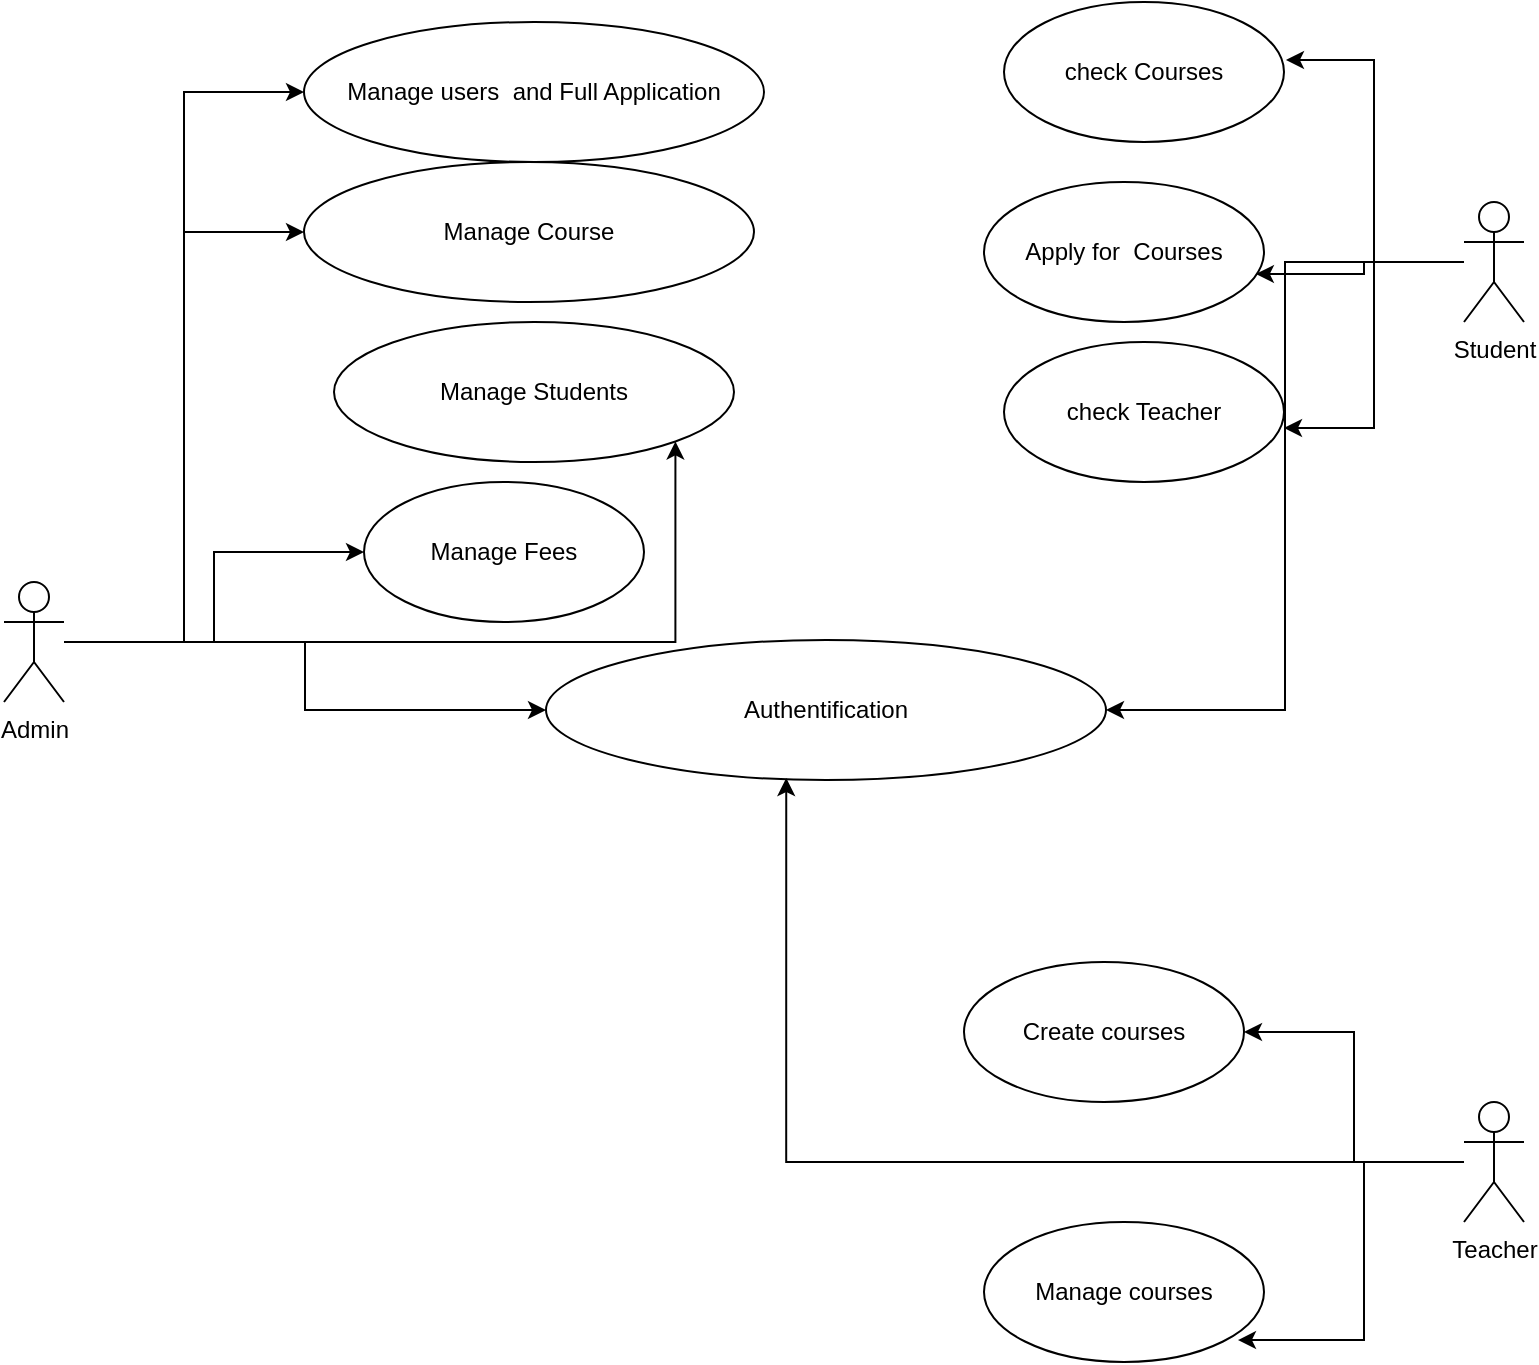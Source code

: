 <mxfile version="14.6.13" type="device"><diagram id="1jg5SYUSBHHV9solHfTn" name="Page-1"><mxGraphModel dx="1358" dy="816" grid="1" gridSize="10" guides="1" tooltips="1" connect="1" arrows="1" fold="1" page="1" pageScale="1" pageWidth="850" pageHeight="1100" math="0" shadow="0"><root><mxCell id="0"/><mxCell id="1" parent="0"/><mxCell id="9QYIxICxMkw6wo1wOJsj-20" style="edgeStyle=orthogonalEdgeStyle;rounded=0;orthogonalLoop=1;jettySize=auto;html=1;entryX=0;entryY=0.5;entryDx=0;entryDy=0;" edge="1" parent="1" source="9QYIxICxMkw6wo1wOJsj-1" target="9QYIxICxMkw6wo1wOJsj-3"><mxGeometry relative="1" as="geometry"/></mxCell><mxCell id="9QYIxICxMkw6wo1wOJsj-23" style="edgeStyle=orthogonalEdgeStyle;rounded=0;orthogonalLoop=1;jettySize=auto;html=1;" edge="1" parent="1" source="9QYIxICxMkw6wo1wOJsj-1" target="9QYIxICxMkw6wo1wOJsj-13"><mxGeometry relative="1" as="geometry"/></mxCell><mxCell id="9QYIxICxMkw6wo1wOJsj-24" style="edgeStyle=orthogonalEdgeStyle;rounded=0;orthogonalLoop=1;jettySize=auto;html=1;entryX=1;entryY=1;entryDx=0;entryDy=0;" edge="1" parent="1" source="9QYIxICxMkw6wo1wOJsj-1" target="9QYIxICxMkw6wo1wOJsj-12"><mxGeometry relative="1" as="geometry"/></mxCell><mxCell id="9QYIxICxMkw6wo1wOJsj-25" style="edgeStyle=orthogonalEdgeStyle;rounded=0;orthogonalLoop=1;jettySize=auto;html=1;entryX=0;entryY=0.5;entryDx=0;entryDy=0;" edge="1" parent="1" source="9QYIxICxMkw6wo1wOJsj-1" target="9QYIxICxMkw6wo1wOJsj-9"><mxGeometry relative="1" as="geometry"/></mxCell><mxCell id="9QYIxICxMkw6wo1wOJsj-38" style="edgeStyle=orthogonalEdgeStyle;rounded=0;orthogonalLoop=1;jettySize=auto;html=1;entryX=0;entryY=0.5;entryDx=0;entryDy=0;" edge="1" parent="1" source="9QYIxICxMkw6wo1wOJsj-1" target="9QYIxICxMkw6wo1wOJsj-8"><mxGeometry relative="1" as="geometry"/></mxCell><mxCell id="9QYIxICxMkw6wo1wOJsj-1" value="Admin" style="shape=umlActor;verticalLabelPosition=bottom;verticalAlign=top;html=1;" vertex="1" parent="1"><mxGeometry x="40" y="300" width="30" height="60" as="geometry"/></mxCell><mxCell id="9QYIxICxMkw6wo1wOJsj-3" value="Authentification" style="ellipse;whiteSpace=wrap;html=1;" vertex="1" parent="1"><mxGeometry x="311" y="329" width="280" height="70" as="geometry"/></mxCell><mxCell id="9QYIxICxMkw6wo1wOJsj-32" style="edgeStyle=orthogonalEdgeStyle;rounded=0;orthogonalLoop=1;jettySize=auto;html=1;entryX=1.007;entryY=0.414;entryDx=0;entryDy=0;entryPerimeter=0;" edge="1" parent="1" source="9QYIxICxMkw6wo1wOJsj-4" target="9QYIxICxMkw6wo1wOJsj-29"><mxGeometry relative="1" as="geometry"/></mxCell><mxCell id="9QYIxICxMkw6wo1wOJsj-33" style="edgeStyle=orthogonalEdgeStyle;rounded=0;orthogonalLoop=1;jettySize=auto;html=1;entryX=1;entryY=0.614;entryDx=0;entryDy=0;entryPerimeter=0;" edge="1" parent="1" source="9QYIxICxMkw6wo1wOJsj-4" target="9QYIxICxMkw6wo1wOJsj-31"><mxGeometry relative="1" as="geometry"/></mxCell><mxCell id="9QYIxICxMkw6wo1wOJsj-34" style="edgeStyle=orthogonalEdgeStyle;rounded=0;orthogonalLoop=1;jettySize=auto;html=1;entryX=0.971;entryY=0.657;entryDx=0;entryDy=0;entryPerimeter=0;" edge="1" parent="1" source="9QYIxICxMkw6wo1wOJsj-4" target="9QYIxICxMkw6wo1wOJsj-30"><mxGeometry relative="1" as="geometry"/></mxCell><mxCell id="9QYIxICxMkw6wo1wOJsj-35" style="edgeStyle=orthogonalEdgeStyle;rounded=0;orthogonalLoop=1;jettySize=auto;html=1;entryX=1;entryY=0.5;entryDx=0;entryDy=0;" edge="1" parent="1" source="9QYIxICxMkw6wo1wOJsj-4" target="9QYIxICxMkw6wo1wOJsj-3"><mxGeometry relative="1" as="geometry"/></mxCell><mxCell id="9QYIxICxMkw6wo1wOJsj-4" value="Student" style="shape=umlActor;verticalLabelPosition=bottom;verticalAlign=top;html=1;" vertex="1" parent="1"><mxGeometry x="770" y="110" width="30" height="60" as="geometry"/></mxCell><mxCell id="9QYIxICxMkw6wo1wOJsj-36" style="edgeStyle=orthogonalEdgeStyle;rounded=0;orthogonalLoop=1;jettySize=auto;html=1;entryX=0.429;entryY=0.986;entryDx=0;entryDy=0;entryPerimeter=0;" edge="1" parent="1" source="9QYIxICxMkw6wo1wOJsj-5" target="9QYIxICxMkw6wo1wOJsj-3"><mxGeometry relative="1" as="geometry"/></mxCell><mxCell id="9QYIxICxMkw6wo1wOJsj-37" style="edgeStyle=orthogonalEdgeStyle;rounded=0;orthogonalLoop=1;jettySize=auto;html=1;" edge="1" parent="1" source="9QYIxICxMkw6wo1wOJsj-5" target="9QYIxICxMkw6wo1wOJsj-28"><mxGeometry relative="1" as="geometry"/></mxCell><mxCell id="9QYIxICxMkw6wo1wOJsj-41" style="edgeStyle=orthogonalEdgeStyle;rounded=0;orthogonalLoop=1;jettySize=auto;html=1;entryX=0.907;entryY=0.843;entryDx=0;entryDy=0;entryPerimeter=0;" edge="1" parent="1" source="9QYIxICxMkw6wo1wOJsj-5" target="9QYIxICxMkw6wo1wOJsj-39"><mxGeometry relative="1" as="geometry"/></mxCell><mxCell id="9QYIxICxMkw6wo1wOJsj-5" value="Teacher" style="shape=umlActor;verticalLabelPosition=bottom;verticalAlign=top;html=1;" vertex="1" parent="1"><mxGeometry x="770" y="560" width="30" height="60" as="geometry"/></mxCell><mxCell id="9QYIxICxMkw6wo1wOJsj-8" value="Manage users&amp;nbsp; and Full Application" style="ellipse;whiteSpace=wrap;html=1;" vertex="1" parent="1"><mxGeometry x="190" y="20" width="230" height="70" as="geometry"/></mxCell><mxCell id="9QYIxICxMkw6wo1wOJsj-9" value="Manage Course" style="ellipse;whiteSpace=wrap;html=1;" vertex="1" parent="1"><mxGeometry x="190" y="90" width="225" height="70" as="geometry"/></mxCell><mxCell id="9QYIxICxMkw6wo1wOJsj-12" value="Manage Students" style="ellipse;whiteSpace=wrap;html=1;" vertex="1" parent="1"><mxGeometry x="205" y="170" width="200" height="70" as="geometry"/></mxCell><mxCell id="9QYIxICxMkw6wo1wOJsj-13" value="Manage Fees" style="ellipse;whiteSpace=wrap;html=1;" vertex="1" parent="1"><mxGeometry x="220" y="250" width="140" height="70" as="geometry"/></mxCell><mxCell id="9QYIxICxMkw6wo1wOJsj-28" value="Create courses" style="ellipse;whiteSpace=wrap;html=1;" vertex="1" parent="1"><mxGeometry x="520" y="490" width="140" height="70" as="geometry"/></mxCell><mxCell id="9QYIxICxMkw6wo1wOJsj-29" value="check Courses" style="ellipse;whiteSpace=wrap;html=1;" vertex="1" parent="1"><mxGeometry x="540" y="10" width="140" height="70" as="geometry"/></mxCell><mxCell id="9QYIxICxMkw6wo1wOJsj-30" value="Apply for&amp;nbsp; Courses" style="ellipse;whiteSpace=wrap;html=1;" vertex="1" parent="1"><mxGeometry x="530" y="100" width="140" height="70" as="geometry"/></mxCell><mxCell id="9QYIxICxMkw6wo1wOJsj-31" value="check Teacher" style="ellipse;whiteSpace=wrap;html=1;" vertex="1" parent="1"><mxGeometry x="540" y="180" width="140" height="70" as="geometry"/></mxCell><mxCell id="9QYIxICxMkw6wo1wOJsj-39" value="Manage courses" style="ellipse;whiteSpace=wrap;html=1;" vertex="1" parent="1"><mxGeometry x="530" y="620" width="140" height="70" as="geometry"/></mxCell></root></mxGraphModel></diagram></mxfile>